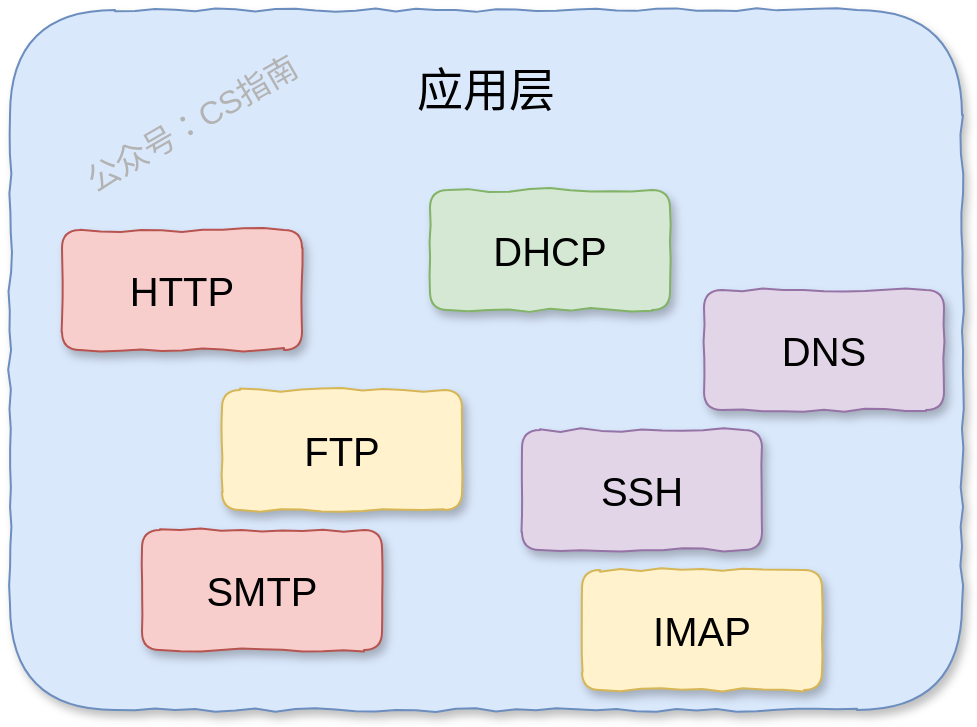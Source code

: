 <mxfile version="13.4.5" type="device"><diagram id="ox_IyTXRnZNLjcFnBTdz" name="Page-1"><mxGraphModel dx="1106" dy="997" grid="1" gridSize="10" guides="1" tooltips="1" connect="1" arrows="1" fold="1" page="1" pageScale="1" pageWidth="827" pageHeight="1169" math="0" shadow="0"><root><mxCell id="0"/><mxCell id="1" parent="0"/><mxCell id="pCKyvexBkcji4aBKgy2r-3" value="" style="rounded=1;whiteSpace=wrap;html=1;fontSize=20;fillColor=#dae8fc;strokeColor=#6c8ebf;glass=0;shadow=1;comic=1;" vertex="1" parent="1"><mxGeometry x="204" y="480" width="476" height="350" as="geometry"/></mxCell><mxCell id="pCKyvexBkcji4aBKgy2r-4" value="应用层" style="text;html=1;strokeColor=none;fillColor=none;align=center;verticalAlign=middle;whiteSpace=wrap;rounded=0;fontSize=23;" vertex="1" parent="1"><mxGeometry x="333" y="500" width="218" height="40" as="geometry"/></mxCell><mxCell id="pCKyvexBkcji4aBKgy2r-5" value="HTTP" style="rounded=1;whiteSpace=wrap;html=1;fontSize=20;fillColor=#f8cecc;strokeColor=#b85450;glass=0;shadow=1;comic=1;" vertex="1" parent="1"><mxGeometry x="230" y="590" width="120" height="60" as="geometry"/></mxCell><mxCell id="pCKyvexBkcji4aBKgy2r-6" value="FTP" style="rounded=1;whiteSpace=wrap;html=1;fontSize=20;fillColor=#fff2cc;strokeColor=#d6b656;glass=0;shadow=1;comic=1;" vertex="1" parent="1"><mxGeometry x="310" y="670" width="120" height="60" as="geometry"/></mxCell><mxCell id="pCKyvexBkcji4aBKgy2r-7" value="DHCP" style="rounded=1;whiteSpace=wrap;html=1;fontSize=20;fillColor=#d5e8d4;strokeColor=#82b366;glass=0;shadow=1;comic=1;" vertex="1" parent="1"><mxGeometry x="414" y="570" width="120" height="60" as="geometry"/></mxCell><mxCell id="pCKyvexBkcji4aBKgy2r-8" value="DNS" style="rounded=1;whiteSpace=wrap;html=1;fontSize=20;fillColor=#e1d5e7;strokeColor=#9673a6;glass=0;shadow=1;comic=1;" vertex="1" parent="1"><mxGeometry x="551" y="620" width="120" height="60" as="geometry"/></mxCell><mxCell id="pCKyvexBkcji4aBKgy2r-9" value="SMTP" style="rounded=1;whiteSpace=wrap;html=1;fontSize=20;fillColor=#f8cecc;strokeColor=#b85450;glass=0;shadow=1;comic=1;" vertex="1" parent="1"><mxGeometry x="270" y="740" width="120" height="60" as="geometry"/></mxCell><mxCell id="pCKyvexBkcji4aBKgy2r-10" value="IMAP" style="rounded=1;whiteSpace=wrap;html=1;fontSize=20;fillColor=#fff2cc;strokeColor=#d6b656;glass=0;shadow=1;comic=1;" vertex="1" parent="1"><mxGeometry x="490" y="760" width="120" height="60" as="geometry"/></mxCell><mxCell id="pCKyvexBkcji4aBKgy2r-11" value="SSH" style="rounded=1;whiteSpace=wrap;html=1;fontSize=20;fillColor=#e1d5e7;strokeColor=#9673a6;glass=0;shadow=1;comic=1;" vertex="1" parent="1"><mxGeometry x="460" y="690" width="120" height="60" as="geometry"/></mxCell><mxCell id="pCKyvexBkcji4aBKgy2r-2" value="公众号：CS指南&lt;br&gt;&lt;br style=&quot;font-size: 16px&quot;&gt;" style="text;html=1;strokeColor=none;fillColor=none;align=center;verticalAlign=middle;whiteSpace=wrap;rounded=0;labelBackgroundColor=none;fontSize=16;fontColor=#B3B3B3;rotation=-30;glass=0;" vertex="1" parent="1"><mxGeometry x="210" y="540" width="180" height="10" as="geometry"/></mxCell></root></mxGraphModel></diagram></mxfile>